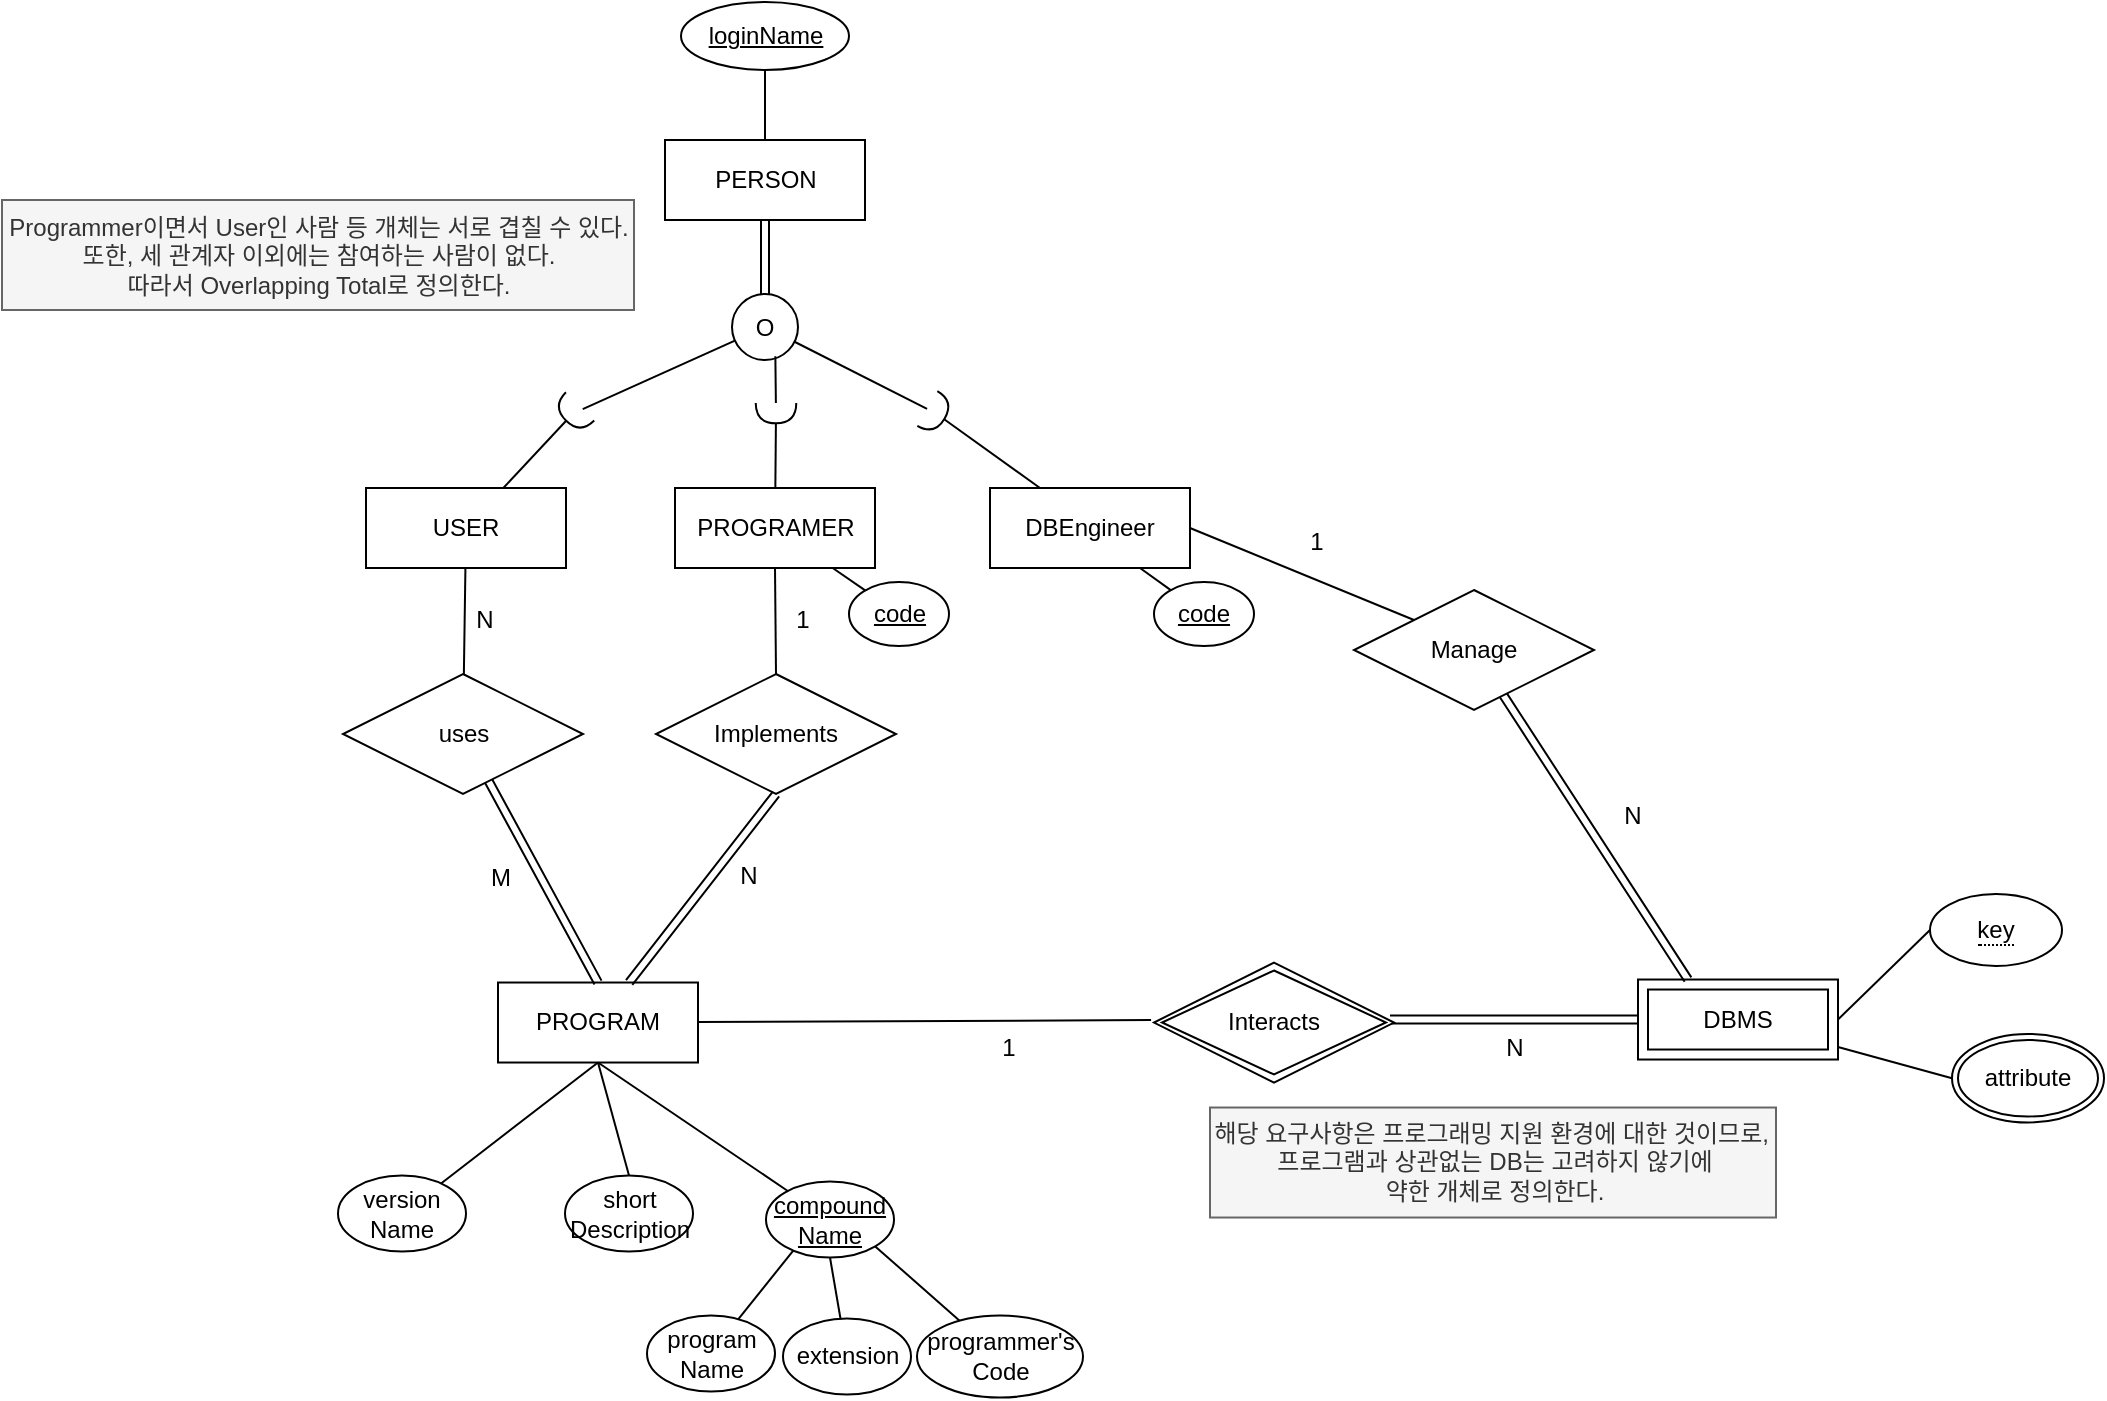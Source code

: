 <mxfile version="24.3.1" type="github">
  <diagram name="페이지-1" id="mEdMHl7BtcMYuRLEzmer">
    <mxGraphModel dx="1140" dy="760" grid="0" gridSize="10" guides="1" tooltips="1" connect="1" arrows="1" fold="1" page="1" pageScale="1" pageWidth="1920" pageHeight="1200" math="0" shadow="0">
      <root>
        <mxCell id="0" />
        <mxCell id="1" parent="0" />
        <mxCell id="QOe7KPIE9faf6luRgLte-23" value="" style="shape=requiredInterface;html=1;verticalLabelPosition=bottom;sketch=0;rotation=135;" parent="1" vertex="1">
          <mxGeometry x="462.5" y="337.72" width="10" height="20" as="geometry" />
        </mxCell>
        <mxCell id="QOe7KPIE9faf6luRgLte-3" style="rounded=0;orthogonalLoop=1;jettySize=auto;html=1;endArrow=none;endFill=0;exitX=0.5;exitY=1;exitDx=0;exitDy=0;entryX=0.5;entryY=0;entryDx=0;entryDy=0;" parent="1" source="QOe7KPIE9faf6luRgLte-13" target="QOe7KPIE9faf6luRgLte-4" edge="1">
          <mxGeometry relative="1" as="geometry">
            <mxPoint x="653.5" y="370.72" as="sourcePoint" />
            <mxPoint x="637.5" y="417.72" as="targetPoint" />
          </mxGeometry>
        </mxCell>
        <mxCell id="QOe7KPIE9faf6luRgLte-58" style="edgeStyle=orthogonalEdgeStyle;rounded=0;orthogonalLoop=1;jettySize=auto;html=1;fontFamily=Helvetica;fontSize=12;fontColor=default;shape=link;" parent="1" source="QOe7KPIE9faf6luRgLte-1" target="QOe7KPIE9faf6luRgLte-15" edge="1">
          <mxGeometry relative="1" as="geometry" />
        </mxCell>
        <mxCell id="QOe7KPIE9faf6luRgLte-1" value="PERSON" style="whiteSpace=wrap;html=1;align=center;" parent="1" vertex="1">
          <mxGeometry x="513.5" y="211" width="100" height="40" as="geometry" />
        </mxCell>
        <mxCell id="QOe7KPIE9faf6luRgLte-49" style="rounded=0;orthogonalLoop=1;jettySize=auto;html=1;fontFamily=Helvetica;fontSize=12;fontColor=default;endArrow=none;endFill=0;" parent="1" source="QOe7KPIE9faf6luRgLte-2" edge="1">
          <mxGeometry relative="1" as="geometry">
            <mxPoint x="756.531" y="651.025" as="targetPoint" />
          </mxGeometry>
        </mxCell>
        <mxCell id="QOe7KPIE9faf6luRgLte-2" value="PROGRAM" style="whiteSpace=wrap;html=1;align=center;" parent="1" vertex="1">
          <mxGeometry x="430" y="632.26" width="100" height="40" as="geometry" />
        </mxCell>
        <mxCell id="QOe7KPIE9faf6luRgLte-4" value="Implements" style="shape=rhombus;perimeter=rhombusPerimeter;whiteSpace=wrap;html=1;align=center;" parent="1" vertex="1">
          <mxGeometry x="509" y="478" width="120" height="60" as="geometry" />
        </mxCell>
        <mxCell id="QOe7KPIE9faf6luRgLte-8" style="rounded=0;orthogonalLoop=1;jettySize=auto;html=1;endArrow=none;endFill=0;exitX=0.5;exitY=1;exitDx=0;exitDy=0;shape=link;" parent="1" source="QOe7KPIE9faf6luRgLte-4" target="QOe7KPIE9faf6luRgLte-2" edge="1">
          <mxGeometry relative="1" as="geometry">
            <mxPoint x="817.5" y="209" as="sourcePoint" />
            <mxPoint x="921.5" y="209" as="targetPoint" />
          </mxGeometry>
        </mxCell>
        <mxCell id="QOe7KPIE9faf6luRgLte-55" value="N" style="edgeLabel;html=1;align=center;verticalAlign=middle;resizable=0;points=[];sketch=0;strokeColor=default;fontFamily=Helvetica;fontSize=12;fontColor=default;fillColor=default;" parent="QOe7KPIE9faf6luRgLte-8" vertex="1" connectable="0">
          <mxGeometry x="-0.207" y="5" relative="1" as="geometry">
            <mxPoint x="11" as="offset" />
          </mxGeometry>
        </mxCell>
        <mxCell id="QOe7KPIE9faf6luRgLte-13" value="PROGRAMER" style="whiteSpace=wrap;html=1;align=center;" parent="1" vertex="1">
          <mxGeometry x="518.5" y="385" width="100" height="40" as="geometry" />
        </mxCell>
        <mxCell id="QOe7KPIE9faf6luRgLte-20" style="rounded=0;orthogonalLoop=1;jettySize=auto;html=1;endArrow=none;endFill=0;" parent="1" source="QOe7KPIE9faf6luRgLte-14" target="QOe7KPIE9faf6luRgLte-18" edge="1">
          <mxGeometry relative="1" as="geometry" />
        </mxCell>
        <mxCell id="QOe7KPIE9faf6luRgLte-14" value="USER" style="whiteSpace=wrap;html=1;align=center;" parent="1" vertex="1">
          <mxGeometry x="364" y="385" width="100" height="40" as="geometry" />
        </mxCell>
        <mxCell id="QOe7KPIE9faf6luRgLte-21" style="rounded=0;orthogonalLoop=1;jettySize=auto;html=1;endArrow=none;endFill=0;" parent="1" source="QOe7KPIE9faf6luRgLte-23" target="QOe7KPIE9faf6luRgLte-14" edge="1">
          <mxGeometry relative="1" as="geometry" />
        </mxCell>
        <mxCell id="QOe7KPIE9faf6luRgLte-22" style="rounded=0;orthogonalLoop=1;jettySize=auto;html=1;endArrow=none;endFill=0;" parent="1" source="QOe7KPIE9faf6luRgLte-28" target="QOe7KPIE9faf6luRgLte-13" edge="1">
          <mxGeometry relative="1" as="geometry" />
        </mxCell>
        <mxCell id="UARXy20JZwsFkxB4W8_T-15" style="rounded=0;orthogonalLoop=1;jettySize=auto;html=1;fontFamily=Helvetica;fontSize=12;fontColor=default;endArrow=none;endFill=0;entryX=0.25;entryY=0;entryDx=0;entryDy=0;" parent="1" source="UARXy20JZwsFkxB4W8_T-23" target="UARXy20JZwsFkxB4W8_T-12" edge="1">
          <mxGeometry relative="1" as="geometry" />
        </mxCell>
        <mxCell id="QOe7KPIE9faf6luRgLte-15" value="O" style="ellipse;whiteSpace=wrap;html=1;aspect=fixed;" parent="1" vertex="1">
          <mxGeometry x="547" y="288" width="33" height="33" as="geometry" />
        </mxCell>
        <mxCell id="QOe7KPIE9faf6luRgLte-19" style="rounded=0;orthogonalLoop=1;jettySize=auto;html=1;entryX=0.5;entryY=0;entryDx=0;entryDy=0;shape=link;" parent="1" source="QOe7KPIE9faf6luRgLte-18" target="QOe7KPIE9faf6luRgLte-2" edge="1">
          <mxGeometry relative="1" as="geometry" />
        </mxCell>
        <mxCell id="QOe7KPIE9faf6luRgLte-18" value="uses" style="shape=rhombus;perimeter=rhombusPerimeter;whiteSpace=wrap;html=1;align=center;" parent="1" vertex="1">
          <mxGeometry x="352.5" y="478" width="120" height="60" as="geometry" />
        </mxCell>
        <mxCell id="QOe7KPIE9faf6luRgLte-24" value="" style="rounded=0;orthogonalLoop=1;jettySize=auto;html=1;endArrow=none;endFill=0;" parent="1" source="QOe7KPIE9faf6luRgLte-15" target="QOe7KPIE9faf6luRgLte-23" edge="1">
          <mxGeometry relative="1" as="geometry">
            <mxPoint x="550.5" y="315" as="sourcePoint" />
            <mxPoint x="492.5" y="363" as="targetPoint" />
          </mxGeometry>
        </mxCell>
        <mxCell id="QOe7KPIE9faf6luRgLte-29" value="" style="rounded=0;orthogonalLoop=1;jettySize=auto;html=1;endArrow=none;endFill=0;exitX=0.657;exitY=0.943;exitDx=0;exitDy=0;exitPerimeter=0;" parent="1" source="QOe7KPIE9faf6luRgLte-15" target="QOe7KPIE9faf6luRgLte-28" edge="1">
          <mxGeometry relative="1" as="geometry">
            <mxPoint x="561.134" y="319.659" as="sourcePoint" />
            <mxPoint x="621.34" y="362.71" as="targetPoint" />
          </mxGeometry>
        </mxCell>
        <mxCell id="QOe7KPIE9faf6luRgLte-28" value="" style="shape=requiredInterface;html=1;verticalLabelPosition=bottom;sketch=0;strokeColor=default;align=center;verticalAlign=middle;fontFamily=Helvetica;fontSize=12;fontColor=default;fillColor=default;rotation=90;" parent="1" vertex="1">
          <mxGeometry x="563.93" y="337.44" width="10.14" height="20.28" as="geometry" />
        </mxCell>
        <mxCell id="QOe7KPIE9faf6luRgLte-35" style="rounded=0;orthogonalLoop=1;jettySize=auto;html=1;fontFamily=Helvetica;fontSize=12;fontColor=default;endArrow=none;endFill=0;" parent="1" source="QOe7KPIE9faf6luRgLte-31" target="QOe7KPIE9faf6luRgLte-1" edge="1">
          <mxGeometry relative="1" as="geometry" />
        </mxCell>
        <mxCell id="QOe7KPIE9faf6luRgLte-31" value="&lt;u&gt;loginName&lt;/u&gt;" style="ellipse;whiteSpace=wrap;html=1;align=center;sketch=0;strokeColor=default;verticalAlign=middle;fontFamily=Helvetica;fontSize=12;fontColor=default;fillColor=default;" parent="1" vertex="1">
          <mxGeometry x="521.5" y="142" width="84" height="34" as="geometry" />
        </mxCell>
        <mxCell id="QOe7KPIE9faf6luRgLte-34" style="rounded=0;orthogonalLoop=1;jettySize=auto;html=1;fontFamily=Helvetica;fontSize=12;fontColor=default;endArrow=none;endFill=0;" parent="1" source="QOe7KPIE9faf6luRgLte-32" target="QOe7KPIE9faf6luRgLte-13" edge="1">
          <mxGeometry relative="1" as="geometry" />
        </mxCell>
        <mxCell id="QOe7KPIE9faf6luRgLte-32" value="&lt;u&gt;code&lt;/u&gt;" style="ellipse;whiteSpace=wrap;html=1;align=center;sketch=0;strokeColor=default;verticalAlign=middle;fontFamily=Helvetica;fontSize=12;fontColor=default;fillColor=default;" parent="1" vertex="1">
          <mxGeometry x="605.5" y="432" width="50" height="32" as="geometry" />
        </mxCell>
        <mxCell id="QOe7KPIE9faf6luRgLte-39" style="rounded=0;orthogonalLoop=1;jettySize=auto;html=1;fontFamily=Helvetica;fontSize=12;fontColor=default;endArrow=none;endFill=0;entryX=0.216;entryY=0.902;entryDx=0;entryDy=0;entryPerimeter=0;" parent="1" source="QOe7KPIE9faf6luRgLte-36" target="QOe7KPIE9faf6luRgLte-38" edge="1">
          <mxGeometry relative="1" as="geometry" />
        </mxCell>
        <mxCell id="QOe7KPIE9faf6luRgLte-36" value="program&lt;div&gt;Name&lt;/div&gt;" style="ellipse;whiteSpace=wrap;html=1;align=center;sketch=0;strokeColor=default;verticalAlign=middle;fontFamily=Helvetica;fontSize=12;fontColor=default;fillColor=default;" parent="1" vertex="1">
          <mxGeometry x="504.5" y="798.76" width="64" height="38" as="geometry" />
        </mxCell>
        <mxCell id="QOe7KPIE9faf6luRgLte-40" style="rounded=0;orthogonalLoop=1;jettySize=auto;html=1;fontFamily=Helvetica;fontSize=12;fontColor=default;endArrow=none;endFill=0;entryX=0.5;entryY=1;entryDx=0;entryDy=0;" parent="1" source="QOe7KPIE9faf6luRgLte-37" target="QOe7KPIE9faf6luRgLte-38" edge="1">
          <mxGeometry relative="1" as="geometry" />
        </mxCell>
        <mxCell id="QOe7KPIE9faf6luRgLte-37" value="extension" style="ellipse;whiteSpace=wrap;html=1;align=center;sketch=0;strokeColor=default;verticalAlign=middle;fontFamily=Helvetica;fontSize=12;fontColor=default;fillColor=default;" parent="1" vertex="1">
          <mxGeometry x="572.5" y="800.26" width="64" height="38" as="geometry" />
        </mxCell>
        <mxCell id="QOe7KPIE9faf6luRgLte-41" style="rounded=0;orthogonalLoop=1;jettySize=auto;html=1;fontFamily=Helvetica;fontSize=12;fontColor=default;endArrow=none;endFill=0;entryX=0.5;entryY=1;entryDx=0;entryDy=0;" parent="1" source="QOe7KPIE9faf6luRgLte-38" target="QOe7KPIE9faf6luRgLte-2" edge="1">
          <mxGeometry relative="1" as="geometry" />
        </mxCell>
        <mxCell id="QOe7KPIE9faf6luRgLte-38" value="&lt;u&gt;compound&lt;/u&gt;&lt;div&gt;&lt;u&gt;Name&lt;/u&gt;&lt;/div&gt;" style="ellipse;whiteSpace=wrap;html=1;align=center;sketch=0;strokeColor=default;verticalAlign=middle;fontFamily=Helvetica;fontSize=12;fontColor=default;fillColor=default;" parent="1" vertex="1">
          <mxGeometry x="564" y="731.76" width="64" height="38" as="geometry" />
        </mxCell>
        <mxCell id="QOe7KPIE9faf6luRgLte-44" style="rounded=0;orthogonalLoop=1;jettySize=auto;html=1;fontFamily=Helvetica;fontSize=12;fontColor=default;endArrow=none;endFill=0;entryX=0.5;entryY=1;entryDx=0;entryDy=0;" parent="1" source="QOe7KPIE9faf6luRgLte-42" target="QOe7KPIE9faf6luRgLte-2" edge="1">
          <mxGeometry relative="1" as="geometry" />
        </mxCell>
        <mxCell id="QOe7KPIE9faf6luRgLte-42" value="version&lt;div&gt;Name&lt;/div&gt;" style="ellipse;whiteSpace=wrap;html=1;align=center;sketch=0;strokeColor=default;verticalAlign=middle;fontFamily=Helvetica;fontSize=12;fontColor=default;fillColor=default;" parent="1" vertex="1">
          <mxGeometry x="350" y="728.76" width="64" height="38" as="geometry" />
        </mxCell>
        <mxCell id="QOe7KPIE9faf6luRgLte-45" style="rounded=0;orthogonalLoop=1;jettySize=auto;html=1;fontFamily=Helvetica;fontSize=12;fontColor=default;endArrow=none;endFill=0;exitX=0.5;exitY=0;exitDx=0;exitDy=0;entryX=0.5;entryY=1;entryDx=0;entryDy=0;" parent="1" source="QOe7KPIE9faf6luRgLte-43" target="QOe7KPIE9faf6luRgLte-2" edge="1">
          <mxGeometry relative="1" as="geometry">
            <mxPoint x="540" y="798.76" as="sourcePoint" />
            <mxPoint x="546" y="665.76" as="targetPoint" />
          </mxGeometry>
        </mxCell>
        <mxCell id="QOe7KPIE9faf6luRgLte-43" value="short&lt;div&gt;Description&lt;/div&gt;" style="ellipse;whiteSpace=wrap;html=1;align=center;sketch=0;strokeColor=default;verticalAlign=middle;fontFamily=Helvetica;fontSize=12;fontColor=default;fillColor=default;" parent="1" vertex="1">
          <mxGeometry x="463.5" y="728.76" width="64" height="38" as="geometry" />
        </mxCell>
        <mxCell id="QOe7KPIE9faf6luRgLte-51" style="rounded=0;orthogonalLoop=1;jettySize=auto;html=1;fontFamily=Helvetica;fontSize=12;fontColor=default;shape=link;" parent="1" target="QOe7KPIE9faf6luRgLte-50" edge="1">
          <mxGeometry relative="1" as="geometry">
            <mxPoint x="876" y="650.76" as="sourcePoint" />
          </mxGeometry>
        </mxCell>
        <mxCell id="UARXy20JZwsFkxB4W8_T-3" style="rounded=0;orthogonalLoop=1;jettySize=auto;html=1;fontFamily=Helvetica;fontSize=12;fontColor=default;endArrow=none;endFill=0;exitX=1;exitY=0.5;exitDx=0;exitDy=0;entryX=0;entryY=0.5;entryDx=0;entryDy=0;" parent="1" source="QOe7KPIE9faf6luRgLte-50" target="XOgu1CskyJvBsPXYOfin-5" edge="1">
          <mxGeometry relative="1" as="geometry">
            <mxPoint x="1141" y="655" as="targetPoint" />
          </mxGeometry>
        </mxCell>
        <mxCell id="XOgu1CskyJvBsPXYOfin-8" style="rounded=0;orthogonalLoop=1;jettySize=auto;html=1;entryX=0;entryY=0.5;entryDx=0;entryDy=0;endArrow=none;endFill=0;" edge="1" parent="1" source="QOe7KPIE9faf6luRgLte-50" target="XOgu1CskyJvBsPXYOfin-7">
          <mxGeometry relative="1" as="geometry" />
        </mxCell>
        <mxCell id="QOe7KPIE9faf6luRgLte-50" value="DBMS" style="shape=ext;margin=3;double=1;whiteSpace=wrap;html=1;align=center;sketch=0;strokeColor=default;verticalAlign=middle;fontFamily=Helvetica;fontSize=12;fontColor=default;fillColor=default;" parent="1" vertex="1">
          <mxGeometry x="1000" y="630.76" width="100" height="40" as="geometry" />
        </mxCell>
        <mxCell id="QOe7KPIE9faf6luRgLte-52" value="N" style="text;html=1;align=center;verticalAlign=middle;resizable=0;points=[];autosize=1;strokeColor=none;fillColor=none;fontFamily=Helvetica;fontSize=12;fontColor=default;" parent="1" vertex="1">
          <mxGeometry x="924" y="651.76" width="27" height="26" as="geometry" />
        </mxCell>
        <mxCell id="QOe7KPIE9faf6luRgLte-53" value="1" style="text;html=1;align=center;verticalAlign=middle;resizable=0;points=[];autosize=1;strokeColor=none;fillColor=none;fontFamily=Helvetica;fontSize=12;fontColor=default;" parent="1" vertex="1">
          <mxGeometry x="672" y="651.76" width="25" height="26" as="geometry" />
        </mxCell>
        <mxCell id="QOe7KPIE9faf6luRgLte-54" value="1" style="text;html=1;align=center;verticalAlign=middle;resizable=0;points=[];autosize=1;strokeColor=none;fillColor=none;fontFamily=Helvetica;fontSize=12;fontColor=default;" parent="1" vertex="1">
          <mxGeometry x="569.5" y="438" width="25" height="26" as="geometry" />
        </mxCell>
        <mxCell id="QOe7KPIE9faf6luRgLte-56" value="N" style="text;html=1;align=center;verticalAlign=middle;resizable=0;points=[];autosize=1;strokeColor=none;fillColor=none;fontFamily=Helvetica;fontSize=12;fontColor=default;" parent="1" vertex="1">
          <mxGeometry x="409" y="438" width="27" height="26" as="geometry" />
        </mxCell>
        <mxCell id="QOe7KPIE9faf6luRgLte-57" value="M" style="text;html=1;align=center;verticalAlign=middle;resizable=0;points=[];autosize=1;strokeColor=none;fillColor=none;fontFamily=Helvetica;fontSize=12;fontColor=default;" parent="1" vertex="1">
          <mxGeometry x="417" y="567" width="28" height="26" as="geometry" />
        </mxCell>
        <mxCell id="QOe7KPIE9faf6luRgLte-59" value="해당 요구사항은 프로그래밍 지원 환경에 대한 것이므로,&amp;nbsp;&lt;div&gt;프로그램과 상관없는 DB는 고려하지 않기에&lt;/div&gt;&lt;div&gt;약한 개체로 정의한다.&lt;/div&gt;" style="text;html=1;align=center;verticalAlign=middle;resizable=0;points=[];autosize=1;strokeColor=#666666;fillColor=#f5f5f5;fontFamily=Helvetica;fontSize=12;fontColor=#333333;" parent="1" vertex="1">
          <mxGeometry x="786" y="694.76" width="283" height="55" as="geometry" />
        </mxCell>
        <mxCell id="UARXy20JZwsFkxB4W8_T-10" style="rounded=0;orthogonalLoop=1;jettySize=auto;html=1;entryX=1;entryY=1;entryDx=0;entryDy=0;fontFamily=Helvetica;fontSize=12;fontColor=default;endArrow=none;endFill=0;" parent="1" source="UARXy20JZwsFkxB4W8_T-9" target="QOe7KPIE9faf6luRgLte-38" edge="1">
          <mxGeometry relative="1" as="geometry" />
        </mxCell>
        <mxCell id="UARXy20JZwsFkxB4W8_T-9" value="programmer&#39;s&lt;div&gt;Code&lt;/div&gt;" style="ellipse;whiteSpace=wrap;html=1;align=center;sketch=0;strokeColor=default;verticalAlign=middle;fontFamily=Helvetica;fontSize=12;fontColor=default;fillColor=default;" parent="1" vertex="1">
          <mxGeometry x="639.5" y="798.76" width="83" height="41" as="geometry" />
        </mxCell>
        <mxCell id="UARXy20JZwsFkxB4W8_T-19" style="rounded=0;orthogonalLoop=1;jettySize=auto;html=1;entryX=0;entryY=0;entryDx=0;entryDy=0;fontFamily=Helvetica;fontSize=12;fontColor=default;endArrow=none;endFill=0;exitX=1;exitY=0.5;exitDx=0;exitDy=0;" parent="1" source="UARXy20JZwsFkxB4W8_T-12" target="UARXy20JZwsFkxB4W8_T-18" edge="1">
          <mxGeometry relative="1" as="geometry" />
        </mxCell>
        <mxCell id="UARXy20JZwsFkxB4W8_T-12" value="DBEngineer" style="whiteSpace=wrap;html=1;align=center;" parent="1" vertex="1">
          <mxGeometry x="676" y="385" width="100" height="40" as="geometry" />
        </mxCell>
        <mxCell id="UARXy20JZwsFkxB4W8_T-20" style="rounded=0;orthogonalLoop=1;jettySize=auto;html=1;entryX=0.25;entryY=0;entryDx=0;entryDy=0;fontFamily=Helvetica;fontSize=12;fontColor=default;endArrow=none;endFill=0;shape=link;" parent="1" source="UARXy20JZwsFkxB4W8_T-18" target="QOe7KPIE9faf6luRgLte-50" edge="1">
          <mxGeometry relative="1" as="geometry" />
        </mxCell>
        <mxCell id="UARXy20JZwsFkxB4W8_T-18" value="Manage" style="shape=rhombus;perimeter=rhombusPerimeter;whiteSpace=wrap;html=1;align=center;" parent="1" vertex="1">
          <mxGeometry x="858" y="436" width="120" height="60" as="geometry" />
        </mxCell>
        <mxCell id="UARXy20JZwsFkxB4W8_T-24" value="" style="rounded=0;orthogonalLoop=1;jettySize=auto;html=1;fontFamily=Helvetica;fontSize=12;fontColor=default;endArrow=none;endFill=0;" parent="1" source="QOe7KPIE9faf6luRgLte-15" target="UARXy20JZwsFkxB4W8_T-23" edge="1">
          <mxGeometry relative="1" as="geometry">
            <mxPoint x="578" y="312" as="sourcePoint" />
            <mxPoint x="690" y="370" as="targetPoint" />
          </mxGeometry>
        </mxCell>
        <mxCell id="UARXy20JZwsFkxB4W8_T-23" value="" style="shape=requiredInterface;html=1;verticalLabelPosition=bottom;sketch=0;strokeColor=default;align=center;verticalAlign=middle;fontFamily=Helvetica;fontSize=12;fontColor=default;fillColor=default;rotation=30;" parent="1" vertex="1">
          <mxGeometry x="644" y="337.72" width="10" height="20" as="geometry" />
        </mxCell>
        <mxCell id="UARXy20JZwsFkxB4W8_T-25" value="1" style="text;html=1;align=center;verticalAlign=middle;resizable=0;points=[];autosize=1;strokeColor=none;fillColor=none;fontFamily=Helvetica;fontSize=12;fontColor=default;" parent="1" vertex="1">
          <mxGeometry x="826" y="399" width="25" height="26" as="geometry" />
        </mxCell>
        <mxCell id="UARXy20JZwsFkxB4W8_T-26" value="N" style="text;html=1;align=center;verticalAlign=middle;resizable=0;points=[];autosize=1;strokeColor=none;fillColor=none;fontFamily=Helvetica;fontSize=12;fontColor=default;" parent="1" vertex="1">
          <mxGeometry x="983" y="536" width="27" height="26" as="geometry" />
        </mxCell>
        <mxCell id="UARXy20JZwsFkxB4W8_T-30" style="rounded=0;orthogonalLoop=1;jettySize=auto;html=1;fontFamily=Helvetica;fontSize=12;fontColor=default;endArrow=none;endFill=0;" parent="1" source="UARXy20JZwsFkxB4W8_T-31" edge="1">
          <mxGeometry relative="1" as="geometry">
            <mxPoint x="751" y="425" as="targetPoint" />
          </mxGeometry>
        </mxCell>
        <mxCell id="UARXy20JZwsFkxB4W8_T-31" value="&lt;u&gt;code&lt;/u&gt;" style="ellipse;whiteSpace=wrap;html=1;align=center;sketch=0;strokeColor=default;verticalAlign=middle;fontFamily=Helvetica;fontSize=12;fontColor=default;fillColor=default;" parent="1" vertex="1">
          <mxGeometry x="758" y="432" width="50" height="32" as="geometry" />
        </mxCell>
        <mxCell id="XOgu1CskyJvBsPXYOfin-3" value="Interacts" style="shape=rhombus;double=1;perimeter=rhombusPerimeter;whiteSpace=wrap;html=1;align=center;" vertex="1" parent="1">
          <mxGeometry x="758" y="622.26" width="120" height="60" as="geometry" />
        </mxCell>
        <mxCell id="XOgu1CskyJvBsPXYOfin-5" value="&lt;span style=&quot;border-bottom: 1px dotted&quot;&gt;key&lt;/span&gt;" style="ellipse;whiteSpace=wrap;html=1;align=center;" vertex="1" parent="1">
          <mxGeometry x="1146" y="588" width="66" height="36" as="geometry" />
        </mxCell>
        <mxCell id="XOgu1CskyJvBsPXYOfin-7" value="attribute" style="ellipse;shape=doubleEllipse;margin=3;whiteSpace=wrap;html=1;align=center;" vertex="1" parent="1">
          <mxGeometry x="1157" y="658" width="76" height="44.24" as="geometry" />
        </mxCell>
        <mxCell id="XOgu1CskyJvBsPXYOfin-14" value="Programmer이면서 User인 사람 등 개체는 서로 겹칠 수 있다.&lt;div&gt;또한, 세 관계자 이외에는 참여하는 사람이 없다.&lt;/div&gt;&lt;div&gt;따라서 Overlapping Total로 정의한다.&lt;/div&gt;" style="text;html=1;align=center;verticalAlign=middle;resizable=0;points=[];autosize=1;strokeColor=#666666;fillColor=#f5f5f5;fontColor=#333333;" vertex="1" parent="1">
          <mxGeometry x="182" y="241" width="316" height="55" as="geometry" />
        </mxCell>
      </root>
    </mxGraphModel>
  </diagram>
</mxfile>
